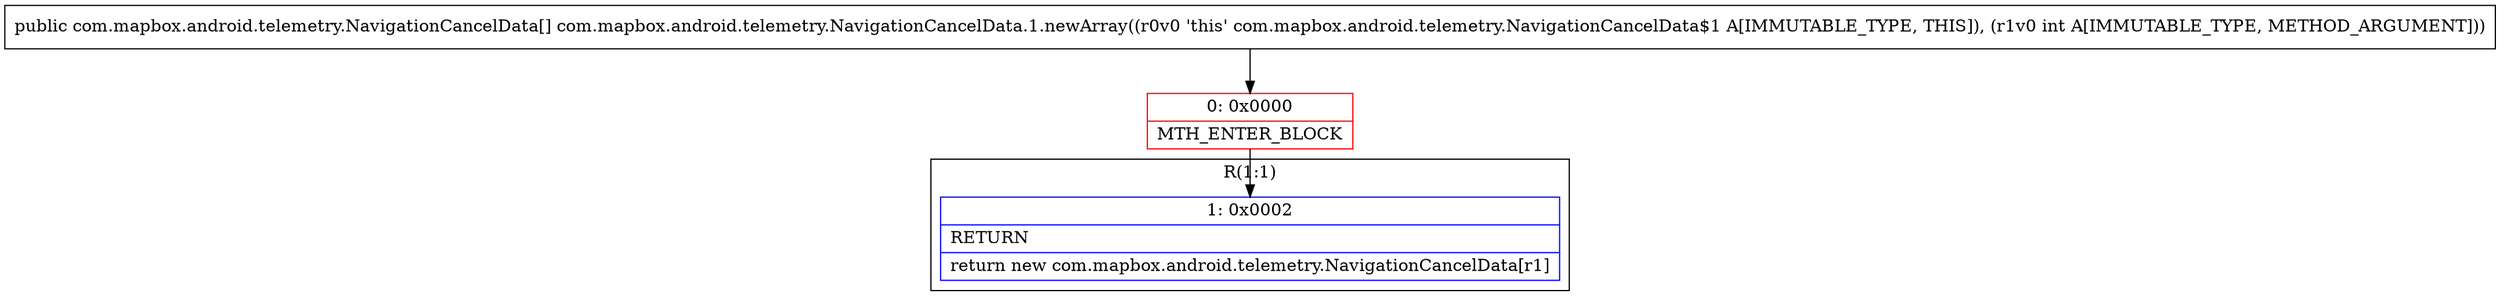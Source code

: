 digraph "CFG forcom.mapbox.android.telemetry.NavigationCancelData.1.newArray(I)[Lcom\/mapbox\/android\/telemetry\/NavigationCancelData;" {
subgraph cluster_Region_542363180 {
label = "R(1:1)";
node [shape=record,color=blue];
Node_1 [shape=record,label="{1\:\ 0x0002|RETURN\l|return new com.mapbox.android.telemetry.NavigationCancelData[r1]\l}"];
}
Node_0 [shape=record,color=red,label="{0\:\ 0x0000|MTH_ENTER_BLOCK\l}"];
MethodNode[shape=record,label="{public com.mapbox.android.telemetry.NavigationCancelData[] com.mapbox.android.telemetry.NavigationCancelData.1.newArray((r0v0 'this' com.mapbox.android.telemetry.NavigationCancelData$1 A[IMMUTABLE_TYPE, THIS]), (r1v0 int A[IMMUTABLE_TYPE, METHOD_ARGUMENT])) }"];
MethodNode -> Node_0;
Node_0 -> Node_1;
}

